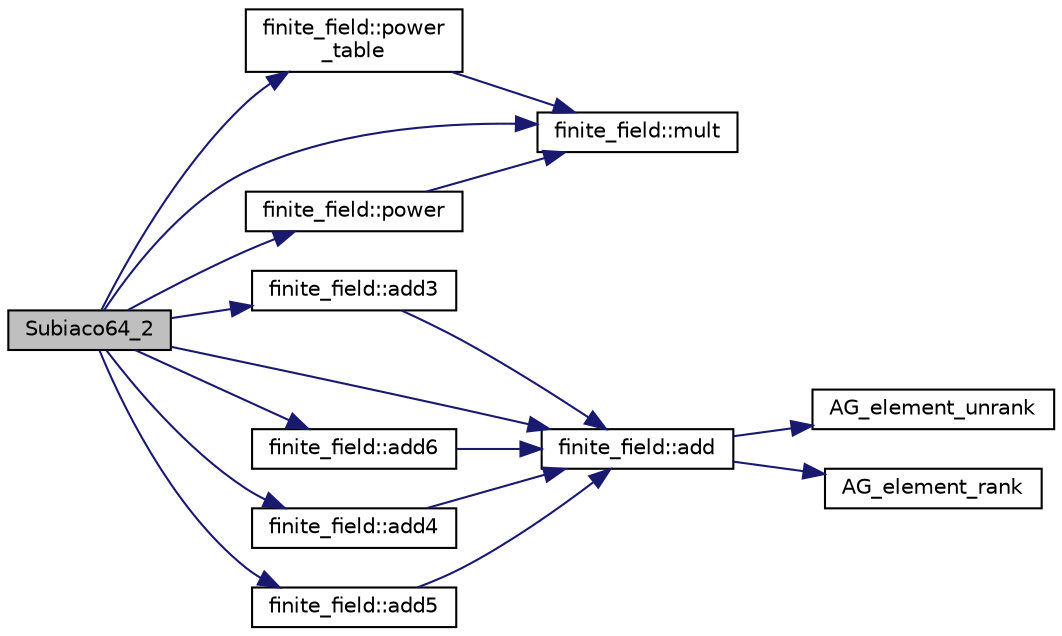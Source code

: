 digraph "Subiaco64_2"
{
  edge [fontname="Helvetica",fontsize="10",labelfontname="Helvetica",labelfontsize="10"];
  node [fontname="Helvetica",fontsize="10",shape=record];
  rankdir="LR";
  Node680 [label="Subiaco64_2",height=0.2,width=0.4,color="black", fillcolor="grey75", style="filled", fontcolor="black"];
  Node680 -> Node681 [color="midnightblue",fontsize="10",style="solid",fontname="Helvetica"];
  Node681 [label="finite_field::power\l_table",height=0.2,width=0.4,color="black", fillcolor="white", style="filled",URL="$df/d5a/classfinite__field.html#a0a40a20b88342c6d3aafb73050ef5256"];
  Node681 -> Node682 [color="midnightblue",fontsize="10",style="solid",fontname="Helvetica"];
  Node682 [label="finite_field::mult",height=0.2,width=0.4,color="black", fillcolor="white", style="filled",URL="$df/d5a/classfinite__field.html#a24fb5917aa6d4d656fd855b7f44a13b0"];
  Node680 -> Node683 [color="midnightblue",fontsize="10",style="solid",fontname="Helvetica"];
  Node683 [label="finite_field::add3",height=0.2,width=0.4,color="black", fillcolor="white", style="filled",URL="$df/d5a/classfinite__field.html#aa3c53790ee7232f154fa43ebc46fb1f7"];
  Node683 -> Node684 [color="midnightblue",fontsize="10",style="solid",fontname="Helvetica"];
  Node684 [label="finite_field::add",height=0.2,width=0.4,color="black", fillcolor="white", style="filled",URL="$df/d5a/classfinite__field.html#a8f12328a27500f3c7be0c849ebbc9d14"];
  Node684 -> Node685 [color="midnightblue",fontsize="10",style="solid",fontname="Helvetica"];
  Node685 [label="AG_element_unrank",height=0.2,width=0.4,color="black", fillcolor="white", style="filled",URL="$d4/d67/geometry_8h.html#a4a33b86c87b2879b97cfa1327abe2885"];
  Node684 -> Node686 [color="midnightblue",fontsize="10",style="solid",fontname="Helvetica"];
  Node686 [label="AG_element_rank",height=0.2,width=0.4,color="black", fillcolor="white", style="filled",URL="$d4/d67/geometry_8h.html#ab2ac908d07dd8038fd996e26bdc75c17"];
  Node680 -> Node687 [color="midnightblue",fontsize="10",style="solid",fontname="Helvetica"];
  Node687 [label="finite_field::add6",height=0.2,width=0.4,color="black", fillcolor="white", style="filled",URL="$df/d5a/classfinite__field.html#a73a391d0accb9a11a8a08222d4419d74"];
  Node687 -> Node684 [color="midnightblue",fontsize="10",style="solid",fontname="Helvetica"];
  Node680 -> Node688 [color="midnightblue",fontsize="10",style="solid",fontname="Helvetica"];
  Node688 [label="finite_field::add4",height=0.2,width=0.4,color="black", fillcolor="white", style="filled",URL="$df/d5a/classfinite__field.html#ac023a9f0c3890a8d2c452aaa2d157502"];
  Node688 -> Node684 [color="midnightblue",fontsize="10",style="solid",fontname="Helvetica"];
  Node680 -> Node689 [color="midnightblue",fontsize="10",style="solid",fontname="Helvetica"];
  Node689 [label="finite_field::add5",height=0.2,width=0.4,color="black", fillcolor="white", style="filled",URL="$df/d5a/classfinite__field.html#a65a2509b29f168f5ef4290a551835f75"];
  Node689 -> Node684 [color="midnightblue",fontsize="10",style="solid",fontname="Helvetica"];
  Node680 -> Node684 [color="midnightblue",fontsize="10",style="solid",fontname="Helvetica"];
  Node680 -> Node690 [color="midnightblue",fontsize="10",style="solid",fontname="Helvetica"];
  Node690 [label="finite_field::power",height=0.2,width=0.4,color="black", fillcolor="white", style="filled",URL="$df/d5a/classfinite__field.html#a0437871b8f775f0b2d589188d9ad7e61"];
  Node690 -> Node682 [color="midnightblue",fontsize="10",style="solid",fontname="Helvetica"];
  Node680 -> Node682 [color="midnightblue",fontsize="10",style="solid",fontname="Helvetica"];
}
